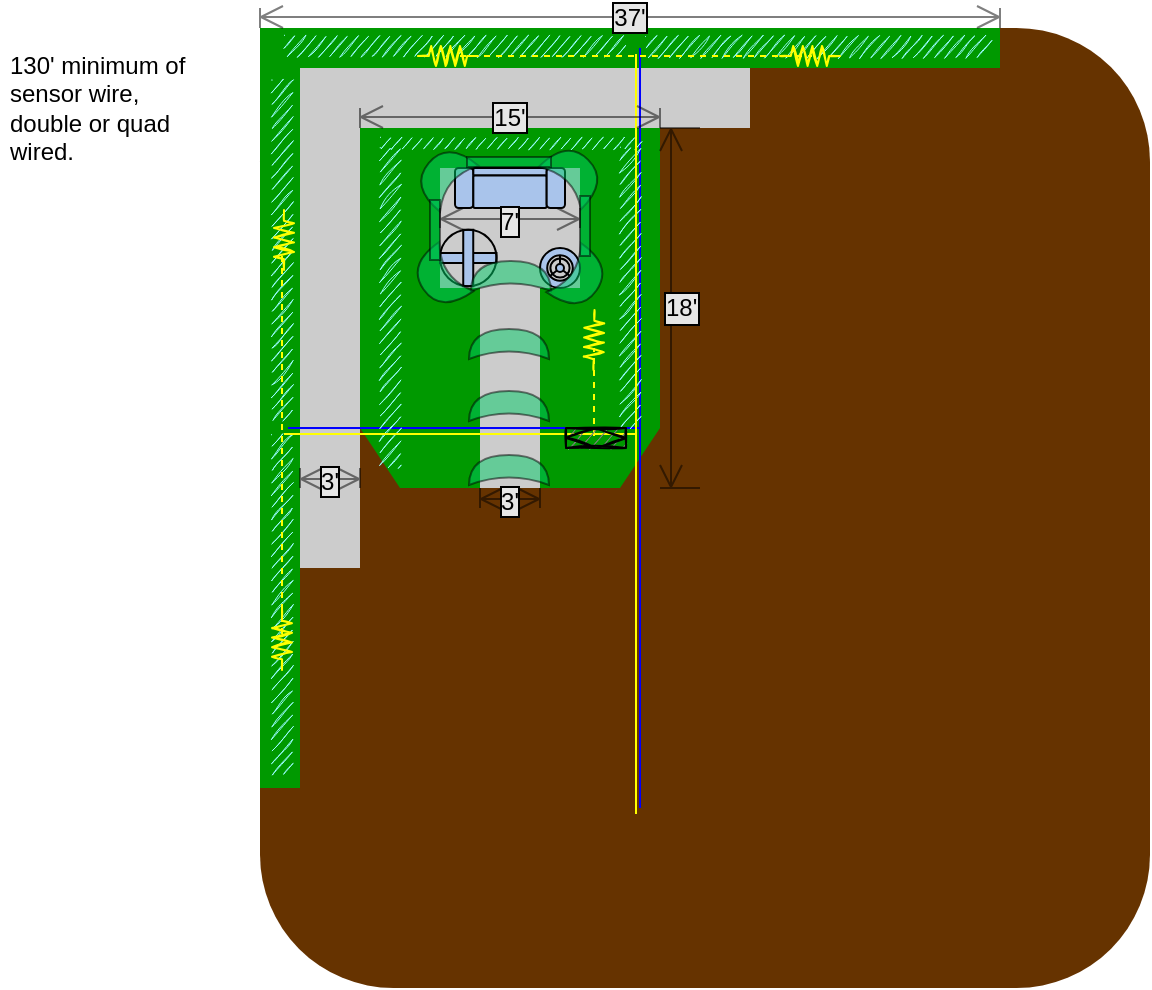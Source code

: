 <mxfile version="17.4.6" type="github">
  <diagram id="zF0i2NfZyt6POZ8Hoylk" name="Page-1">
    <mxGraphModel dx="467" dy="271" grid="1" gridSize="10" guides="0" tooltips="1" connect="1" arrows="1" fold="1" page="1" pageScale="1" pageWidth="850" pageHeight="1100" math="0" shadow="0">
      <root>
        <mxCell id="0" />
        <mxCell id="_R6vVu1srhFoFrEtBV-Y-69" value="Untitled Layer" style="locked=1;" parent="0" />
        <mxCell id="_R6vVu1srhFoFrEtBV-Y-75" value="" style="rounded=1;whiteSpace=wrap;html=1;shadow=0;glass=0;sketch=0;strokeColor=none;fillColor=#663300;" vertex="1" parent="_R6vVu1srhFoFrEtBV-Y-69">
          <mxGeometry x="150" y="140" width="445" height="480" as="geometry" />
        </mxCell>
        <mxCell id="1" value="GardenArea" style="locked=1;" parent="0" />
        <mxCell id="_R6vVu1srhFoFrEtBV-Y-8" value="" style="rounded=0;whiteSpace=wrap;html=1;fillColor=#009900;strokeColor=none;" vertex="1" parent="1">
          <mxGeometry x="200" y="190" width="150" height="20" as="geometry" />
        </mxCell>
        <mxCell id="_R6vVu1srhFoFrEtBV-Y-9" value="" style="rounded=0;whiteSpace=wrap;html=1;fillColor=#009900;strokeColor=none;" vertex="1" parent="1">
          <mxGeometry x="310" y="210" width="40" height="60" as="geometry" />
        </mxCell>
        <mxCell id="_R6vVu1srhFoFrEtBV-Y-10" value="" style="rounded=0;whiteSpace=wrap;html=1;fillColor=#009900;strokeColor=none;" vertex="1" parent="1">
          <mxGeometry x="200" y="210" width="40" height="60" as="geometry" />
        </mxCell>
        <mxCell id="_R6vVu1srhFoFrEtBV-Y-11" value="" style="rounded=0;whiteSpace=wrap;html=1;fillColor=#009900;strokeColor=none;" vertex="1" parent="1">
          <mxGeometry x="200" y="270" width="60" height="70" as="geometry" />
        </mxCell>
        <mxCell id="_R6vVu1srhFoFrEtBV-Y-12" value="" style="rounded=0;whiteSpace=wrap;html=1;fillColor=#009900;strokeColor=none;" vertex="1" parent="1">
          <mxGeometry x="290" y="270" width="60" height="70" as="geometry" />
        </mxCell>
        <mxCell id="_R6vVu1srhFoFrEtBV-Y-15" value="" style="rounded=0;whiteSpace=wrap;html=1;fillColor=#009900;strokeColor=none;" vertex="1" parent="1">
          <mxGeometry x="290" y="340" width="40" height="30" as="geometry" />
        </mxCell>
        <mxCell id="_R6vVu1srhFoFrEtBV-Y-17" value="" style="rhombus;whiteSpace=wrap;html=1;fillColor=#009900;strokeColor=none;" vertex="1" parent="1">
          <mxGeometry x="310" y="310" width="40" height="60" as="geometry" />
        </mxCell>
        <mxCell id="_R6vVu1srhFoFrEtBV-Y-20" value="" style="rhombus;whiteSpace=wrap;html=1;fillColor=#009900;strokeColor=none;" vertex="1" parent="1">
          <mxGeometry x="200" y="310" width="40" height="60" as="geometry" />
        </mxCell>
        <mxCell id="_R6vVu1srhFoFrEtBV-Y-21" value="" style="rounded=0;whiteSpace=wrap;html=1;fillColor=#CCCCCC;strokeColor=none;" vertex="1" parent="1">
          <mxGeometry x="170" y="160" width="30" height="250" as="geometry" />
        </mxCell>
        <mxCell id="_R6vVu1srhFoFrEtBV-Y-23" value="" style="rounded=0;whiteSpace=wrap;html=1;fillColor=#CCCCCC;strokeColor=none;" vertex="1" parent="1">
          <mxGeometry x="240" y="210" width="70" height="60" as="geometry" />
        </mxCell>
        <mxCell id="_R6vVu1srhFoFrEtBV-Y-24" value="" style="rounded=0;whiteSpace=wrap;html=1;fillColor=#CCCCCC;strokeColor=none;" vertex="1" parent="1">
          <mxGeometry x="260" y="270" width="30" height="100" as="geometry" />
        </mxCell>
        <mxCell id="_R6vVu1srhFoFrEtBV-Y-25" value="" style="rounded=0;whiteSpace=wrap;html=1;fillColor=#CCCCCC;strokeColor=none;" vertex="1" parent="1">
          <mxGeometry x="170" y="160" width="225" height="30" as="geometry" />
        </mxCell>
        <mxCell id="_R6vVu1srhFoFrEtBV-Y-26" value="" style="rounded=0;whiteSpace=wrap;html=1;fillColor=#009900;strokeColor=none;" vertex="1" parent="1">
          <mxGeometry x="150" y="140" width="20" height="380" as="geometry" />
        </mxCell>
        <mxCell id="_R6vVu1srhFoFrEtBV-Y-27" value="" style="rounded=0;whiteSpace=wrap;html=1;fillColor=#009900;strokeColor=none;" vertex="1" parent="1">
          <mxGeometry x="170" y="140" width="350" height="20" as="geometry" />
        </mxCell>
        <mxCell id="_R6vVu1srhFoFrEtBV-Y-30" value="" style="verticalLabelPosition=bottom;html=1;verticalAlign=top;align=center;shape=mxgraph.floorplan.sofa;fillColor=#A9C4EB;" vertex="1" parent="1">
          <mxGeometry x="247.5" y="210" width="55" height="20" as="geometry" />
        </mxCell>
        <mxCell id="_R6vVu1srhFoFrEtBV-Y-31" value="" style="verticalLabelPosition=bottom;html=1;verticalAlign=top;align=center;shape=mxgraph.floorplan.floor_lamp;fillColor=#A9C4EB;" vertex="1" parent="1">
          <mxGeometry x="290" y="250" width="20" height="20" as="geometry" />
        </mxCell>
        <mxCell id="_R6vVu1srhFoFrEtBV-Y-37" value="" style="verticalLabelPosition=bottom;html=1;verticalAlign=top;align=center;shape=mxgraph.floorplan.doorRevolving;aspect=fixed;fillColor=#A9C4EB;" vertex="1" parent="1">
          <mxGeometry x="240" y="240" width="28.24" height="30" as="geometry" />
        </mxCell>
        <mxCell id="_R6vVu1srhFoFrEtBV-Y-113" value="" style="rounded=0;whiteSpace=wrap;html=1;fillColor=#009900;strokeColor=none;" vertex="1" parent="1">
          <mxGeometry x="220" y="340" width="40" height="30" as="geometry" />
        </mxCell>
        <mxCell id="_R6vVu1srhFoFrEtBV-Y-38" value="Water" style="locked=1;" parent="0" />
        <mxCell id="_R6vVu1srhFoFrEtBV-Y-43" value="" style="endArrow=none;html=1;rounded=0;strokeColor=#0000FF;" edge="1" parent="_R6vVu1srhFoFrEtBV-Y-38">
          <mxGeometry width="50" height="50" relative="1" as="geometry">
            <mxPoint x="340" y="340" as="sourcePoint" />
            <mxPoint x="340" y="150" as="targetPoint" />
          </mxGeometry>
        </mxCell>
        <mxCell id="_R6vVu1srhFoFrEtBV-Y-44" value="" style="endArrow=none;html=1;rounded=0;strokeColor=#0000FF;exitX=1;exitY=0.5;exitDx=0;exitDy=0;exitPerimeter=0;entryX=0.75;entryY=0.5;entryDx=0;entryDy=0;entryPerimeter=0;" edge="1" parent="_R6vVu1srhFoFrEtBV-Y-38" target="_R6vVu1srhFoFrEtBV-Y-17">
          <mxGeometry width="50" height="50" relative="1" as="geometry">
            <mxPoint x="164.0" y="340" as="sourcePoint" />
            <mxPoint x="274" y="340" as="targetPoint" />
          </mxGeometry>
        </mxCell>
        <mxCell id="_R6vVu1srhFoFrEtBV-Y-45" value="" style="endArrow=none;html=1;rounded=0;strokeColor=#0000FF;" edge="1" parent="_R6vVu1srhFoFrEtBV-Y-38">
          <mxGeometry width="50" height="50" relative="1" as="geometry">
            <mxPoint x="340" y="530" as="sourcePoint" />
            <mxPoint x="340" y="340" as="targetPoint" />
          </mxGeometry>
        </mxCell>
        <mxCell id="_R6vVu1srhFoFrEtBV-Y-47" value="" style="rounded=0;whiteSpace=wrap;html=1;shadow=0;glass=0;sketch=1;fillColor=#99FFFF;strokeColor=none;" vertex="1" parent="_R6vVu1srhFoFrEtBV-Y-38">
          <mxGeometry x="156" y="166" width="10" height="170" as="geometry" />
        </mxCell>
        <mxCell id="_R6vVu1srhFoFrEtBV-Y-48" value="" style="rounded=0;whiteSpace=wrap;html=1;shadow=0;glass=0;sketch=1;fillColor=#99FFFF;strokeColor=none;" vertex="1" parent="_R6vVu1srhFoFrEtBV-Y-38">
          <mxGeometry x="156" y="343" width="10" height="170" as="geometry" />
        </mxCell>
        <mxCell id="_R6vVu1srhFoFrEtBV-Y-49" value="" style="rounded=0;whiteSpace=wrap;html=1;shadow=0;glass=0;sketch=1;fillColor=#99FFFF;strokeColor=none;" vertex="1" parent="_R6vVu1srhFoFrEtBV-Y-38">
          <mxGeometry x="162" y="144" width="170" height="10" as="geometry" />
        </mxCell>
        <mxCell id="_R6vVu1srhFoFrEtBV-Y-50" value="" style="rounded=0;whiteSpace=wrap;html=1;shadow=0;glass=0;sketch=1;fillColor=#99FFFF;strokeColor=none;" vertex="1" parent="_R6vVu1srhFoFrEtBV-Y-38">
          <mxGeometry x="343" y="144" width="170" height="10" as="geometry" />
        </mxCell>
        <mxCell id="_R6vVu1srhFoFrEtBV-Y-92" value="" style="rounded=0;whiteSpace=wrap;html=1;shadow=0;glass=0;sketch=1;fillColor=#99FFFF;strokeColor=none;" vertex="1" parent="_R6vVu1srhFoFrEtBV-Y-38">
          <mxGeometry x="210" y="195" width="130" height="5" as="geometry" />
        </mxCell>
        <mxCell id="_R6vVu1srhFoFrEtBV-Y-93" value="" style="rounded=0;whiteSpace=wrap;html=1;shadow=0;glass=0;sketch=1;fillColor=#99FFFF;strokeColor=none;" vertex="1" parent="_R6vVu1srhFoFrEtBV-Y-38">
          <mxGeometry x="210" y="200" width="10" height="160" as="geometry" />
        </mxCell>
        <mxCell id="_R6vVu1srhFoFrEtBV-Y-94" value="" style="rounded=0;whiteSpace=wrap;html=1;shadow=0;glass=0;sketch=1;fillColor=#99FFFF;strokeColor=none;" vertex="1" parent="_R6vVu1srhFoFrEtBV-Y-38">
          <mxGeometry x="330" y="200" width="10" height="140" as="geometry" />
        </mxCell>
        <mxCell id="_R6vVu1srhFoFrEtBV-Y-52" value="electronics" style="locked=1;" parent="0" />
        <mxCell id="_R6vVu1srhFoFrEtBV-Y-53" value="" style="endArrow=none;html=1;rounded=0;strokeColor=#FFFF00;" edge="1" parent="_R6vVu1srhFoFrEtBV-Y-52">
          <mxGeometry width="50" height="50" relative="1" as="geometry">
            <mxPoint x="338" y="343" as="sourcePoint" />
            <mxPoint x="338" y="153" as="targetPoint" />
          </mxGeometry>
        </mxCell>
        <mxCell id="_R6vVu1srhFoFrEtBV-Y-54" value="" style="endArrow=none;html=1;rounded=0;strokeColor=#FFFF00;exitX=1;exitY=0.5;exitDx=0;exitDy=0;exitPerimeter=0;entryX=0.75;entryY=0.5;entryDx=0;entryDy=0;entryPerimeter=0;" edge="1" parent="_R6vVu1srhFoFrEtBV-Y-52">
          <mxGeometry width="50" height="50" relative="1" as="geometry">
            <mxPoint x="162.0" y="343" as="sourcePoint" />
            <mxPoint x="338" y="343" as="targetPoint" />
          </mxGeometry>
        </mxCell>
        <mxCell id="_R6vVu1srhFoFrEtBV-Y-55" value="" style="endArrow=none;html=1;rounded=0;strokeColor=#FFFF00;" edge="1" parent="_R6vVu1srhFoFrEtBV-Y-52">
          <mxGeometry width="50" height="50" relative="1" as="geometry">
            <mxPoint x="338" y="533" as="sourcePoint" />
            <mxPoint x="338" y="343" as="targetPoint" />
          </mxGeometry>
        </mxCell>
        <mxCell id="_R6vVu1srhFoFrEtBV-Y-56" value="" style="endArrow=none;html=1;rounded=0;strokeColor=#FFFF00;exitX=1;exitY=0.5;exitDx=0;exitDy=0;exitPerimeter=0;entryX=0.75;entryY=0.5;entryDx=0;entryDy=0;entryPerimeter=0;dashed=1;" edge="1" parent="_R6vVu1srhFoFrEtBV-Y-52">
          <mxGeometry width="50" height="50" relative="1" as="geometry">
            <mxPoint x="250.0" y="154" as="sourcePoint" />
            <mxPoint x="426" y="154" as="targetPoint" />
          </mxGeometry>
        </mxCell>
        <mxCell id="_R6vVu1srhFoFrEtBV-Y-57" value="" style="endArrow=none;html=1;rounded=0;strokeColor=#FFFF00;dashed=1;" edge="1" parent="_R6vVu1srhFoFrEtBV-Y-52">
          <mxGeometry width="50" height="50" relative="1" as="geometry">
            <mxPoint x="161" y="443" as="sourcePoint" />
            <mxPoint x="161" y="253" as="targetPoint" />
          </mxGeometry>
        </mxCell>
        <mxCell id="_R6vVu1srhFoFrEtBV-Y-58" value="" style="endArrow=none;html=1;rounded=0;strokeColor=#FFFF00;dashed=1;" edge="1" parent="_R6vVu1srhFoFrEtBV-Y-52">
          <mxGeometry width="50" height="50" relative="1" as="geometry">
            <mxPoint x="317" y="344" as="sourcePoint" />
            <mxPoint x="317" y="300" as="targetPoint" />
          </mxGeometry>
        </mxCell>
        <mxCell id="_R6vVu1srhFoFrEtBV-Y-61" value="" style="pointerEvents=1;verticalLabelPosition=bottom;shadow=0;dashed=0;align=center;html=1;verticalAlign=top;shape=mxgraph.electrical.resistors.resistor_2;glass=0;sketch=1;fillColor=#99FFFF;strokeColor=#FFFF00;rotation=91;" vertex="1" parent="_R6vVu1srhFoFrEtBV-Y-52">
          <mxGeometry x="302" y="291" width="30" height="10" as="geometry" />
        </mxCell>
        <mxCell id="_R6vVu1srhFoFrEtBV-Y-62" value="" style="pointerEvents=1;verticalLabelPosition=bottom;shadow=0;dashed=0;align=center;html=1;verticalAlign=top;shape=mxgraph.electrical.resistors.resistor_2;glass=0;sketch=1;fillColor=#99FFFF;strokeColor=#FFFF00;" vertex="1" parent="_R6vVu1srhFoFrEtBV-Y-52">
          <mxGeometry x="410" y="149" width="30" height="10" as="geometry" />
        </mxCell>
        <mxCell id="_R6vVu1srhFoFrEtBV-Y-63" value="" style="pointerEvents=1;verticalLabelPosition=bottom;shadow=0;dashed=0;align=center;html=1;verticalAlign=top;shape=mxgraph.electrical.resistors.resistor_2;glass=0;sketch=1;fillColor=#99FFFF;strokeColor=#FFFF00;" vertex="1" parent="_R6vVu1srhFoFrEtBV-Y-52">
          <mxGeometry x="229" y="149" width="30" height="10" as="geometry" />
        </mxCell>
        <mxCell id="_R6vVu1srhFoFrEtBV-Y-64" value="" style="pointerEvents=1;verticalLabelPosition=bottom;shadow=0;dashed=0;align=center;html=1;verticalAlign=top;shape=mxgraph.electrical.resistors.resistor_2;glass=0;sketch=1;fillColor=#99FFFF;strokeColor=#FFFF00;rotation=90;" vertex="1" parent="_R6vVu1srhFoFrEtBV-Y-52">
          <mxGeometry x="147" y="241" width="30" height="10" as="geometry" />
        </mxCell>
        <mxCell id="_R6vVu1srhFoFrEtBV-Y-65" value="" style="pointerEvents=1;verticalLabelPosition=bottom;shadow=0;dashed=0;align=center;html=1;verticalAlign=top;shape=mxgraph.electrical.resistors.resistor_2;glass=0;sketch=1;fillColor=#99FFFF;strokeColor=#FFFF00;rotation=90;" vertex="1" parent="_R6vVu1srhFoFrEtBV-Y-52">
          <mxGeometry x="146" y="441" width="30" height="10" as="geometry" />
        </mxCell>
        <mxCell id="_R6vVu1srhFoFrEtBV-Y-66" value="Box" style="locked=1;" parent="0" />
        <mxCell id="_R6vVu1srhFoFrEtBV-Y-67" value="" style="shape=associativeEntity;whiteSpace=wrap;html=1;align=center;shadow=0;glass=0;sketch=1;strokeColor=#000000;fillColor=#808080;" vertex="1" parent="_R6vVu1srhFoFrEtBV-Y-66">
          <mxGeometry x="303" y="340" width="30" height="10" as="geometry" />
        </mxCell>
        <mxCell id="_R6vVu1srhFoFrEtBV-Y-76" value="Arches" style="locked=1;" parent="0" />
        <mxCell id="_R6vVu1srhFoFrEtBV-Y-78" value="" style="shape=xor;whiteSpace=wrap;html=1;shadow=0;glass=0;sketch=0;strokeColor=#000000;fillColor=#00CC66;rotation=-90;opacity=50;" vertex="1" parent="_R6vVu1srhFoFrEtBV-Y-76">
          <mxGeometry x="267" y="341" width="15" height="40" as="geometry" />
        </mxCell>
        <mxCell id="_R6vVu1srhFoFrEtBV-Y-79" value="" style="shape=xor;whiteSpace=wrap;html=1;shadow=0;glass=0;sketch=0;strokeColor=#000000;fillColor=#00CC66;rotation=-90;opacity=50;" vertex="1" parent="_R6vVu1srhFoFrEtBV-Y-76">
          <mxGeometry x="267" y="309" width="15" height="40" as="geometry" />
        </mxCell>
        <mxCell id="_R6vVu1srhFoFrEtBV-Y-80" value="" style="shape=xor;whiteSpace=wrap;html=1;shadow=0;glass=0;sketch=0;strokeColor=#000000;fillColor=#00CC66;rotation=-90;opacity=50;" vertex="1" parent="_R6vVu1srhFoFrEtBV-Y-76">
          <mxGeometry x="267" y="278" width="15" height="40" as="geometry" />
        </mxCell>
        <mxCell id="_R6vVu1srhFoFrEtBV-Y-81" value="" style="shape=xor;whiteSpace=wrap;html=1;shadow=0;glass=0;sketch=0;strokeColor=#000000;fillColor=#00CC66;rotation=-90;opacity=50;" vertex="1" parent="_R6vVu1srhFoFrEtBV-Y-76">
          <mxGeometry x="268" y="244" width="15" height="40" as="geometry" />
        </mxCell>
        <mxCell id="_R6vVu1srhFoFrEtBV-Y-82" value="" style="shape=xor;whiteSpace=wrap;html=1;shadow=0;glass=0;sketch=0;strokeColor=#000000;fillColor=#00CC66;rotation=35;opacity=50;" vertex="1" parent="_R6vVu1srhFoFrEtBV-Y-76">
          <mxGeometry x="300" y="250.53" width="20" height="30" as="geometry" />
        </mxCell>
        <mxCell id="_R6vVu1srhFoFrEtBV-Y-83" value="" style="shape=xor;whiteSpace=wrap;html=1;shadow=0;glass=0;sketch=0;strokeColor=#000000;fillColor=#00CC66;rotation=-45;opacity=50;" vertex="1" parent="_R6vVu1srhFoFrEtBV-Y-76">
          <mxGeometry x="297" y="198.0" width="20" height="30" as="geometry" />
        </mxCell>
        <mxCell id="_R6vVu1srhFoFrEtBV-Y-84" value="" style="shape=xor;whiteSpace=wrap;html=1;shadow=0;glass=0;sketch=0;strokeColor=#000000;fillColor=#00CC66;rotation=-140;opacity=50;" vertex="1" parent="_R6vVu1srhFoFrEtBV-Y-76">
          <mxGeometry x="232" y="199.0" width="20" height="30" as="geometry" />
        </mxCell>
        <mxCell id="_R6vVu1srhFoFrEtBV-Y-85" value="" style="shape=xor;whiteSpace=wrap;html=1;shadow=0;glass=0;sketch=0;strokeColor=#000000;fillColor=#00CC66;rotation=-215;opacity=50;" vertex="1" parent="_R6vVu1srhFoFrEtBV-Y-76">
          <mxGeometry x="230" y="250.0" width="20" height="30" as="geometry" />
        </mxCell>
        <mxCell id="_R6vVu1srhFoFrEtBV-Y-86" value="" style="rounded=0;whiteSpace=wrap;html=1;shadow=0;glass=0;sketch=0;strokeColor=#000000;fillColor=#00CC66;opacity=50;" vertex="1" parent="_R6vVu1srhFoFrEtBV-Y-76">
          <mxGeometry x="235" y="226" width="5" height="30" as="geometry" />
        </mxCell>
        <mxCell id="_R6vVu1srhFoFrEtBV-Y-87" value="" style="rounded=0;whiteSpace=wrap;html=1;shadow=0;glass=0;sketch=0;strokeColor=#000000;fillColor=#00CC66;opacity=50;" vertex="1" parent="_R6vVu1srhFoFrEtBV-Y-76">
          <mxGeometry x="310" y="224" width="5" height="30" as="geometry" />
        </mxCell>
        <mxCell id="_R6vVu1srhFoFrEtBV-Y-88" value="" style="rounded=0;whiteSpace=wrap;html=1;shadow=0;glass=0;sketch=0;strokeColor=#000000;fillColor=#00CC66;opacity=50;rotation=90;" vertex="1" parent="_R6vVu1srhFoFrEtBV-Y-76">
          <mxGeometry x="272" y="186" width="5" height="42" as="geometry" />
        </mxCell>
        <mxCell id="_R6vVu1srhFoFrEtBV-Y-91" value="&lt;p&gt;130&#39; minimum of sensor wire, double or quad wired.&amp;nbsp;&lt;/p&gt;" style="text;html=1;strokeColor=none;fillColor=none;spacing=5;spacingTop=-20;whiteSpace=wrap;overflow=hidden;rounded=0;shadow=0;glass=0;sketch=0;opacity=50;" vertex="1" parent="_R6vVu1srhFoFrEtBV-Y-76">
          <mxGeometry x="20" y="150" width="100" height="200" as="geometry" />
        </mxCell>
        <mxCell id="_R6vVu1srhFoFrEtBV-Y-114" value="Measurements" parent="0" />
        <mxCell id="_R6vVu1srhFoFrEtBV-Y-115" value="15&#39;" style="shape=dimension;whiteSpace=wrap;html=1;align=center;points=[];verticalAlign=bottom;spacingBottom=-5;labelBackgroundColor=#E6E6E6;shadow=0;glass=0;sketch=0;fontSize=12;opacity=50;labelBorderColor=default;" vertex="1" parent="_R6vVu1srhFoFrEtBV-Y-114">
          <mxGeometry x="200" y="180" width="150" height="10" as="geometry" />
        </mxCell>
        <mxCell id="_R6vVu1srhFoFrEtBV-Y-116" value="3&#39;" style="shape=dimension;direction=west;whiteSpace=wrap;html=1;align=center;points=[];verticalAlign=top;spacingTop=-8;labelBackgroundColor=#E6E6E6;shadow=0;glass=0;labelBorderColor=default;sketch=0;fontSize=12;strokeColor=#000000;fillColor=none;opacity=50;" vertex="1" parent="_R6vVu1srhFoFrEtBV-Y-114">
          <mxGeometry x="170" y="360" width="30" height="10" as="geometry" />
        </mxCell>
        <mxCell id="_R6vVu1srhFoFrEtBV-Y-117" value="3&#39;" style="shape=dimension;direction=west;whiteSpace=wrap;html=1;align=center;points=[];verticalAlign=top;spacingTop=-8;labelBackgroundColor=#E6E6E6;shadow=0;glass=0;labelBorderColor=default;sketch=0;fontSize=12;strokeColor=#000000;fillColor=none;opacity=50;" vertex="1" parent="_R6vVu1srhFoFrEtBV-Y-114">
          <mxGeometry x="260" y="370" width="30" height="10" as="geometry" />
        </mxCell>
        <mxCell id="_R6vVu1srhFoFrEtBV-Y-118" value="7&#39;" style="shape=dimension;direction=west;whiteSpace=wrap;html=1;align=center;points=[];verticalAlign=top;spacingTop=-8;labelBackgroundColor=#E6E6E6;shadow=0;glass=0;labelBorderColor=default;sketch=0;fontSize=12;strokeColor=#000000;fillColor=none;opacity=50;" vertex="1" parent="_R6vVu1srhFoFrEtBV-Y-114">
          <mxGeometry x="240" y="230" width="70" height="10" as="geometry" />
        </mxCell>
        <mxCell id="_R6vVu1srhFoFrEtBV-Y-122" value="18&#39;" style="shape=dimension;direction=south;whiteSpace=wrap;html=1;align=left;points=[];verticalAlign=middle;labelBackgroundColor=#E6E6E6;shadow=0;glass=0;labelBorderColor=default;sketch=0;fontSize=12;strokeColor=#000000;fillColor=none;opacity=50;" vertex="1" parent="_R6vVu1srhFoFrEtBV-Y-114">
          <mxGeometry x="350" y="190" width="20" height="180" as="geometry" />
        </mxCell>
        <mxCell id="_R6vVu1srhFoFrEtBV-Y-123" value="37&#39;" style="shape=dimension;whiteSpace=wrap;html=1;align=center;points=[];verticalAlign=bottom;spacingBottom=-5;labelBackgroundColor=#E6E6E6;shadow=0;glass=0;sketch=0;fontSize=12;opacity=50;labelBorderColor=default;" vertex="1" parent="_R6vVu1srhFoFrEtBV-Y-114">
          <mxGeometry x="150" y="130" width="370" height="10" as="geometry" />
        </mxCell>
      </root>
    </mxGraphModel>
  </diagram>
</mxfile>
